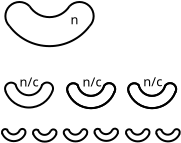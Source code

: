 <?xml version="1.0" encoding="UTF-8"?>
<dia:diagram xmlns:dia="http://www.lysator.liu.se/~alla/dia/">
  <dia:layer name="Background" visible="true">
    <dia:group>
      <dia:object type="Standard - Arc" version="0" id="O0">
        <dia:attribute name="obj_pos">
          <dia:point val="1.2,2"/>
        </dia:attribute>
        <dia:attribute name="obj_bb">
          <dia:rectangle val="1.15,1.95;5.25,3.05"/>
        </dia:attribute>
        <dia:attribute name="conn_endpoints">
          <dia:point val="1.2,2"/>
          <dia:point val="5.2,2"/>
        </dia:attribute>
        <dia:attribute name="curve_distance">
          <dia:real val="1"/>
        </dia:attribute>
      </dia:object>
      <dia:object type="Standard - Arc" version="0" id="O1">
        <dia:attribute name="obj_pos">
          <dia:point val="2.2,1"/>
        </dia:attribute>
        <dia:attribute name="obj_bb">
          <dia:rectangle val="2.15,0.95;4.25,1.6"/>
        </dia:attribute>
        <dia:attribute name="conn_endpoints">
          <dia:point val="2.2,1"/>
          <dia:point val="4.2,1"/>
        </dia:attribute>
        <dia:attribute name="curve_distance">
          <dia:real val="0.55"/>
        </dia:attribute>
      </dia:object>
      <dia:object type="Standard - Arc" version="0" id="O2">
        <dia:attribute name="obj_pos">
          <dia:point val="2.2,1"/>
        </dia:attribute>
        <dia:attribute name="obj_bb">
          <dia:rectangle val="0.943,0.743;2.271,2.071"/>
        </dia:attribute>
        <dia:attribute name="conn_endpoints">
          <dia:point val="2.2,1"/>
          <dia:point val="1.2,2"/>
        </dia:attribute>
        <dia:attribute name="curve_distance">
          <dia:real val="0.707"/>
        </dia:attribute>
      </dia:object>
      <dia:object type="Standard - Arc" version="0" id="O3">
        <dia:attribute name="obj_pos">
          <dia:point val="4.2,1"/>
        </dia:attribute>
        <dia:attribute name="obj_bb">
          <dia:rectangle val="4.129,0.743;5.457,2.071"/>
        </dia:attribute>
        <dia:attribute name="conn_endpoints">
          <dia:point val="4.2,1"/>
          <dia:point val="5.2,2"/>
        </dia:attribute>
        <dia:attribute name="curve_distance">
          <dia:real val="-0.707"/>
        </dia:attribute>
      </dia:object>
      <dia:object type="Standard - Text" version="0" id="O4">
        <dia:attribute name="obj_pos">
          <dia:point val="4.25,1.9"/>
        </dia:attribute>
        <dia:attribute name="obj_bb">
          <dia:rectangle val="4.25,1.35;4.65,2.3"/>
        </dia:attribute>
        <dia:attribute name="text">
          <dia:composite type="text">
            <dia:attribute name="string">
              <dia:string>#n#</dia:string>
            </dia:attribute>
            <dia:attribute name="font">
              <dia:font family="sans" style="0" name="Helvetica"/>
            </dia:attribute>
            <dia:attribute name="height">
              <dia:real val="0.8"/>
            </dia:attribute>
            <dia:attribute name="pos">
              <dia:point val="4.25,1.9"/>
            </dia:attribute>
            <dia:attribute name="color">
              <dia:color val="#000000"/>
            </dia:attribute>
            <dia:attribute name="alignment">
              <dia:enum val="0"/>
            </dia:attribute>
          </dia:composite>
        </dia:attribute>
      </dia:object>
    </dia:group>
    <dia:group>
      <dia:object type="Standard - Arc" version="0" id="O5">
        <dia:attribute name="obj_pos">
          <dia:point val="0.995,5.25"/>
        </dia:attribute>
        <dia:attribute name="obj_bb">
          <dia:rectangle val="0.945,5.2;3.395,6.119"/>
        </dia:attribute>
        <dia:attribute name="conn_endpoints">
          <dia:point val="0.995,5.25"/>
          <dia:point val="3.345,5.25"/>
        </dia:attribute>
        <dia:attribute name="curve_distance">
          <dia:real val="0.819"/>
        </dia:attribute>
      </dia:object>
      <dia:object type="Standard - Arc" version="0" id="O6">
        <dia:attribute name="obj_pos">
          <dia:point val="1.5,4.9"/>
        </dia:attribute>
        <dia:attribute name="obj_bb">
          <dia:rectangle val="1.45,4.85;2.883,5.506"/>
        </dia:attribute>
        <dia:attribute name="conn_endpoints">
          <dia:point val="1.5,4.9"/>
          <dia:point val="2.832,4.912"/>
        </dia:attribute>
        <dia:attribute name="curve_distance">
          <dia:real val="0.55"/>
        </dia:attribute>
      </dia:object>
      <dia:object type="Standard - Arc" version="0" id="O7">
        <dia:attribute name="obj_pos">
          <dia:point val="1.507,4.925"/>
        </dia:attribute>
        <dia:attribute name="obj_bb">
          <dia:rectangle val="0.927,4.776;1.577,5.357"/>
        </dia:attribute>
        <dia:attribute name="conn_endpoints">
          <dia:point val="1.507,4.925"/>
          <dia:point val="1.02,5.287"/>
        </dia:attribute>
        <dia:attribute name="curve_distance">
          <dia:real val="0.274"/>
        </dia:attribute>
      </dia:object>
      <dia:object type="Standard - Arc" version="0" id="O8">
        <dia:attribute name="obj_pos">
          <dia:point val="2.82,4.963"/>
        </dia:attribute>
        <dia:attribute name="obj_bb">
          <dia:rectangle val="2.751,4.769;3.426,5.344"/>
        </dia:attribute>
        <dia:attribute name="conn_endpoints">
          <dia:point val="2.82,4.963"/>
          <dia:point val="3.332,5.275"/>
        </dia:attribute>
        <dia:attribute name="curve_distance">
          <dia:real val="-0.299"/>
        </dia:attribute>
      </dia:object>
    </dia:group>
    <dia:group>
      <dia:object type="Standard - Arc" version="0" id="O9">
        <dia:attribute name="obj_pos">
          <dia:point val="7.15,5.281"/>
        </dia:attribute>
        <dia:attribute name="obj_bb">
          <dia:rectangle val="7.1,5.231;9.55,6.149"/>
        </dia:attribute>
        <dia:attribute name="conn_endpoints">
          <dia:point val="7.15,5.281"/>
          <dia:point val="9.5,5.281"/>
        </dia:attribute>
        <dia:attribute name="curve_distance">
          <dia:real val="0.819"/>
        </dia:attribute>
      </dia:object>
      <dia:object type="Standard - Arc" version="0" id="O10">
        <dia:attribute name="obj_pos">
          <dia:point val="7.655,4.931"/>
        </dia:attribute>
        <dia:attribute name="obj_bb">
          <dia:rectangle val="7.605,4.88;9.038,5.537"/>
        </dia:attribute>
        <dia:attribute name="conn_endpoints">
          <dia:point val="7.655,4.931"/>
          <dia:point val="8.988,4.943"/>
        </dia:attribute>
        <dia:attribute name="curve_distance">
          <dia:real val="0.55"/>
        </dia:attribute>
      </dia:object>
      <dia:object type="Standard - Arc" version="0" id="O11">
        <dia:attribute name="obj_pos">
          <dia:point val="7.663,4.956"/>
        </dia:attribute>
        <dia:attribute name="obj_bb">
          <dia:rectangle val="7.082,4.807;7.733,5.388"/>
        </dia:attribute>
        <dia:attribute name="conn_endpoints">
          <dia:point val="7.663,4.956"/>
          <dia:point val="7.175,5.318"/>
        </dia:attribute>
        <dia:attribute name="curve_distance">
          <dia:real val="0.274"/>
        </dia:attribute>
      </dia:object>
      <dia:object type="Standard - Arc" version="0" id="O12">
        <dia:attribute name="obj_pos">
          <dia:point val="8.975,4.993"/>
        </dia:attribute>
        <dia:attribute name="obj_bb">
          <dia:rectangle val="8.906,4.8;9.581,5.374"/>
        </dia:attribute>
        <dia:attribute name="conn_endpoints">
          <dia:point val="8.975,4.993"/>
          <dia:point val="9.488,5.306"/>
        </dia:attribute>
        <dia:attribute name="curve_distance">
          <dia:real val="-0.299"/>
        </dia:attribute>
      </dia:object>
      <dia:object type="Standard - Arc" version="0" id="O13">
        <dia:attribute name="obj_pos">
          <dia:point val="7.15,5.281"/>
        </dia:attribute>
        <dia:attribute name="obj_bb">
          <dia:rectangle val="7.1,5.231;9.55,6.149"/>
        </dia:attribute>
        <dia:attribute name="conn_endpoints">
          <dia:point val="7.15,5.281"/>
          <dia:point val="9.5,5.281"/>
        </dia:attribute>
        <dia:attribute name="curve_distance">
          <dia:real val="0.819"/>
        </dia:attribute>
      </dia:object>
      <dia:object type="Standard - Arc" version="0" id="O14">
        <dia:attribute name="obj_pos">
          <dia:point val="7.655,4.931"/>
        </dia:attribute>
        <dia:attribute name="obj_bb">
          <dia:rectangle val="7.605,4.88;9.038,5.537"/>
        </dia:attribute>
        <dia:attribute name="conn_endpoints">
          <dia:point val="7.655,4.931"/>
          <dia:point val="8.988,4.943"/>
        </dia:attribute>
        <dia:attribute name="curve_distance">
          <dia:real val="0.55"/>
        </dia:attribute>
      </dia:object>
      <dia:object type="Standard - Arc" version="0" id="O15">
        <dia:attribute name="obj_pos">
          <dia:point val="7.663,4.956"/>
        </dia:attribute>
        <dia:attribute name="obj_bb">
          <dia:rectangle val="7.082,4.807;7.733,5.388"/>
        </dia:attribute>
        <dia:attribute name="conn_endpoints">
          <dia:point val="7.663,4.956"/>
          <dia:point val="7.175,5.318"/>
        </dia:attribute>
        <dia:attribute name="curve_distance">
          <dia:real val="0.274"/>
        </dia:attribute>
      </dia:object>
      <dia:object type="Standard - Arc" version="0" id="O16">
        <dia:attribute name="obj_pos">
          <dia:point val="8.975,4.993"/>
        </dia:attribute>
        <dia:attribute name="obj_bb">
          <dia:rectangle val="8.906,4.8;9.581,5.374"/>
        </dia:attribute>
        <dia:attribute name="conn_endpoints">
          <dia:point val="8.975,4.993"/>
          <dia:point val="9.488,5.306"/>
        </dia:attribute>
        <dia:attribute name="curve_distance">
          <dia:real val="-0.299"/>
        </dia:attribute>
      </dia:object>
    </dia:group>
    <dia:group>
      <dia:object type="Standard - Arc" version="0" id="O17">
        <dia:attribute name="obj_pos">
          <dia:point val="4.1,5.281"/>
        </dia:attribute>
        <dia:attribute name="obj_bb">
          <dia:rectangle val="4.05,5.231;6.5,6.149"/>
        </dia:attribute>
        <dia:attribute name="conn_endpoints">
          <dia:point val="4.1,5.281"/>
          <dia:point val="6.45,5.281"/>
        </dia:attribute>
        <dia:attribute name="curve_distance">
          <dia:real val="0.819"/>
        </dia:attribute>
      </dia:object>
      <dia:object type="Standard - Arc" version="0" id="O18">
        <dia:attribute name="obj_pos">
          <dia:point val="4.606,4.931"/>
        </dia:attribute>
        <dia:attribute name="obj_bb">
          <dia:rectangle val="4.555,4.88;5.988,5.537"/>
        </dia:attribute>
        <dia:attribute name="conn_endpoints">
          <dia:point val="4.606,4.931"/>
          <dia:point val="5.938,4.943"/>
        </dia:attribute>
        <dia:attribute name="curve_distance">
          <dia:real val="0.55"/>
        </dia:attribute>
      </dia:object>
      <dia:object type="Standard - Arc" version="0" id="O19">
        <dia:attribute name="obj_pos">
          <dia:point val="4.613,4.956"/>
        </dia:attribute>
        <dia:attribute name="obj_bb">
          <dia:rectangle val="4.032,4.807;4.683,5.388"/>
        </dia:attribute>
        <dia:attribute name="conn_endpoints">
          <dia:point val="4.613,4.956"/>
          <dia:point val="4.125,5.318"/>
        </dia:attribute>
        <dia:attribute name="curve_distance">
          <dia:real val="0.274"/>
        </dia:attribute>
      </dia:object>
      <dia:object type="Standard - Arc" version="0" id="O20">
        <dia:attribute name="obj_pos">
          <dia:point val="5.925,4.993"/>
        </dia:attribute>
        <dia:attribute name="obj_bb">
          <dia:rectangle val="5.856,4.8;6.531,5.374"/>
        </dia:attribute>
        <dia:attribute name="conn_endpoints">
          <dia:point val="5.925,4.993"/>
          <dia:point val="6.438,5.306"/>
        </dia:attribute>
        <dia:attribute name="curve_distance">
          <dia:real val="-0.299"/>
        </dia:attribute>
      </dia:object>
      <dia:object type="Standard - Arc" version="0" id="O21">
        <dia:attribute name="obj_pos">
          <dia:point val="4.1,5.281"/>
        </dia:attribute>
        <dia:attribute name="obj_bb">
          <dia:rectangle val="4.05,5.231;6.5,6.149"/>
        </dia:attribute>
        <dia:attribute name="conn_endpoints">
          <dia:point val="4.1,5.281"/>
          <dia:point val="6.45,5.281"/>
        </dia:attribute>
        <dia:attribute name="curve_distance">
          <dia:real val="0.819"/>
        </dia:attribute>
      </dia:object>
      <dia:object type="Standard - Arc" version="0" id="O22">
        <dia:attribute name="obj_pos">
          <dia:point val="4.606,4.931"/>
        </dia:attribute>
        <dia:attribute name="obj_bb">
          <dia:rectangle val="4.555,4.88;5.988,5.537"/>
        </dia:attribute>
        <dia:attribute name="conn_endpoints">
          <dia:point val="4.606,4.931"/>
          <dia:point val="5.938,4.943"/>
        </dia:attribute>
        <dia:attribute name="curve_distance">
          <dia:real val="0.55"/>
        </dia:attribute>
      </dia:object>
      <dia:object type="Standard - Arc" version="0" id="O23">
        <dia:attribute name="obj_pos">
          <dia:point val="4.613,4.956"/>
        </dia:attribute>
        <dia:attribute name="obj_bb">
          <dia:rectangle val="4.032,4.807;4.683,5.388"/>
        </dia:attribute>
        <dia:attribute name="conn_endpoints">
          <dia:point val="4.613,4.956"/>
          <dia:point val="4.125,5.318"/>
        </dia:attribute>
        <dia:attribute name="curve_distance">
          <dia:real val="0.274"/>
        </dia:attribute>
      </dia:object>
      <dia:object type="Standard - Arc" version="0" id="O24">
        <dia:attribute name="obj_pos">
          <dia:point val="5.925,4.993"/>
        </dia:attribute>
        <dia:attribute name="obj_bb">
          <dia:rectangle val="5.856,4.8;6.531,5.374"/>
        </dia:attribute>
        <dia:attribute name="conn_endpoints">
          <dia:point val="5.925,4.993"/>
          <dia:point val="6.438,5.306"/>
        </dia:attribute>
        <dia:attribute name="curve_distance">
          <dia:real val="-0.299"/>
        </dia:attribute>
      </dia:object>
    </dia:group>
    <dia:object type="Standard - Text" version="0" id="O25">
      <dia:attribute name="obj_pos">
        <dia:point val="4.853,5.013"/>
      </dia:attribute>
      <dia:attribute name="obj_bb">
        <dia:rectangle val="4.853,4.445;5.82,5.447"/>
      </dia:attribute>
      <dia:attribute name="text">
        <dia:composite type="text">
          <dia:attribute name="string">
            <dia:string>#n/c#</dia:string>
          </dia:attribute>
          <dia:attribute name="font">
            <dia:font family="sans" style="0" name="Helvetica"/>
          </dia:attribute>
          <dia:attribute name="height">
            <dia:real val="0.8"/>
          </dia:attribute>
          <dia:attribute name="pos">
            <dia:point val="4.853,5.013"/>
          </dia:attribute>
          <dia:attribute name="color">
            <dia:color val="#000000"/>
          </dia:attribute>
          <dia:attribute name="alignment">
            <dia:enum val="0"/>
          </dia:attribute>
        </dia:composite>
      </dia:attribute>
    </dia:object>
    <dia:object type="Standard - Text" version="0" id="O26">
      <dia:attribute name="obj_pos">
        <dia:point val="7.882,5"/>
      </dia:attribute>
      <dia:attribute name="obj_bb">
        <dia:rectangle val="7.882,4.433;8.85,5.435"/>
      </dia:attribute>
      <dia:attribute name="text">
        <dia:composite type="text">
          <dia:attribute name="string">
            <dia:string>#n/c#</dia:string>
          </dia:attribute>
          <dia:attribute name="font">
            <dia:font family="sans" style="0" name="Helvetica"/>
          </dia:attribute>
          <dia:attribute name="height">
            <dia:real val="0.8"/>
          </dia:attribute>
          <dia:attribute name="pos">
            <dia:point val="7.882,5"/>
          </dia:attribute>
          <dia:attribute name="color">
            <dia:color val="#000000"/>
          </dia:attribute>
          <dia:attribute name="alignment">
            <dia:enum val="0"/>
          </dia:attribute>
        </dia:composite>
      </dia:attribute>
    </dia:object>
    <dia:object type="Standard - Text" version="0" id="O27">
      <dia:attribute name="obj_pos">
        <dia:point val="1.703,5.013"/>
      </dia:attribute>
      <dia:attribute name="obj_bb">
        <dia:rectangle val="1.703,4.445;2.67,5.447"/>
      </dia:attribute>
      <dia:attribute name="text">
        <dia:composite type="text">
          <dia:attribute name="string">
            <dia:string>#n/c#</dia:string>
          </dia:attribute>
          <dia:attribute name="font">
            <dia:font family="sans" style="0" name="Helvetica"/>
          </dia:attribute>
          <dia:attribute name="height">
            <dia:real val="0.8"/>
          </dia:attribute>
          <dia:attribute name="pos">
            <dia:point val="1.703,5.013"/>
          </dia:attribute>
          <dia:attribute name="color">
            <dia:color val="#000000"/>
          </dia:attribute>
          <dia:attribute name="alignment">
            <dia:enum val="0"/>
          </dia:attribute>
        </dia:composite>
      </dia:attribute>
    </dia:object>
    <dia:group>
      <dia:object type="Standard - Arc" version="0" id="O28">
        <dia:attribute name="obj_pos">
          <dia:point val="0.824,7.338"/>
        </dia:attribute>
        <dia:attribute name="obj_bb">
          <dia:rectangle val="0.773,7.287;2.05,7.8"/>
        </dia:attribute>
        <dia:attribute name="conn_endpoints">
          <dia:point val="0.824,7.338"/>
          <dia:point val="1.999,7.35"/>
        </dia:attribute>
        <dia:attribute name="curve_distance">
          <dia:real val="0.406"/>
        </dia:attribute>
      </dia:object>
      <dia:object type="Standard - Arc" version="0" id="O29">
        <dia:attribute name="obj_pos">
          <dia:point val="1.074,7.138"/>
        </dia:attribute>
        <dia:attribute name="obj_bb">
          <dia:rectangle val="1.019,7.083;1.766,7.463"/>
        </dia:attribute>
        <dia:attribute name="conn_endpoints">
          <dia:point val="1.074,7.138"/>
          <dia:point val="1.711,7.2"/>
        </dia:attribute>
        <dia:attribute name="curve_distance">
          <dia:real val="0.244"/>
        </dia:attribute>
      </dia:object>
      <dia:object type="Standard - Arc" version="0" id="O30">
        <dia:attribute name="obj_pos">
          <dia:point val="1.086,7.188"/>
        </dia:attribute>
        <dia:attribute name="obj_bb">
          <dia:rectangle val="0.775,7.097;1.157,7.458"/>
        </dia:attribute>
        <dia:attribute name="conn_endpoints">
          <dia:point val="1.086,7.188"/>
          <dia:point val="0.849,7.388"/>
        </dia:attribute>
        <dia:attribute name="curve_distance">
          <dia:real val="0.135"/>
        </dia:attribute>
      </dia:object>
      <dia:object type="Standard - Arc" version="0" id="O31">
        <dia:attribute name="obj_pos">
          <dia:point val="1.711,7.213"/>
        </dia:attribute>
        <dia:attribute name="obj_bb">
          <dia:rectangle val="1.643,7.087;2.048,7.444"/>
        </dia:attribute>
        <dia:attribute name="conn_endpoints">
          <dia:point val="1.711,7.213"/>
          <dia:point val="1.974,7.375"/>
        </dia:attribute>
        <dia:attribute name="curve_distance">
          <dia:real val="-0.157"/>
        </dia:attribute>
      </dia:object>
    </dia:group>
    <dia:group>
      <dia:object type="Standard - Arc" version="0" id="O32">
        <dia:attribute name="obj_pos">
          <dia:point val="2.374,7.362"/>
        </dia:attribute>
        <dia:attribute name="obj_bb">
          <dia:rectangle val="2.323,7.312;3.6,7.825"/>
        </dia:attribute>
        <dia:attribute name="conn_endpoints">
          <dia:point val="2.374,7.362"/>
          <dia:point val="3.549,7.375"/>
        </dia:attribute>
        <dia:attribute name="curve_distance">
          <dia:real val="0.406"/>
        </dia:attribute>
      </dia:object>
      <dia:object type="Standard - Arc" version="0" id="O33">
        <dia:attribute name="obj_pos">
          <dia:point val="2.624,7.162"/>
        </dia:attribute>
        <dia:attribute name="obj_bb">
          <dia:rectangle val="2.569,7.108;3.316,7.488"/>
        </dia:attribute>
        <dia:attribute name="conn_endpoints">
          <dia:point val="2.624,7.162"/>
          <dia:point val="3.261,7.225"/>
        </dia:attribute>
        <dia:attribute name="curve_distance">
          <dia:real val="0.244"/>
        </dia:attribute>
      </dia:object>
      <dia:object type="Standard - Arc" version="0" id="O34">
        <dia:attribute name="obj_pos">
          <dia:point val="2.636,7.213"/>
        </dia:attribute>
        <dia:attribute name="obj_bb">
          <dia:rectangle val="2.325,7.122;2.707,7.483"/>
        </dia:attribute>
        <dia:attribute name="conn_endpoints">
          <dia:point val="2.636,7.213"/>
          <dia:point val="2.399,7.412"/>
        </dia:attribute>
        <dia:attribute name="curve_distance">
          <dia:real val="0.135"/>
        </dia:attribute>
      </dia:object>
      <dia:object type="Standard - Arc" version="0" id="O35">
        <dia:attribute name="obj_pos">
          <dia:point val="3.261,7.237"/>
        </dia:attribute>
        <dia:attribute name="obj_bb">
          <dia:rectangle val="3.193,7.112;3.598,7.469"/>
        </dia:attribute>
        <dia:attribute name="conn_endpoints">
          <dia:point val="3.261,7.237"/>
          <dia:point val="3.524,7.4"/>
        </dia:attribute>
        <dia:attribute name="curve_distance">
          <dia:real val="-0.157"/>
        </dia:attribute>
      </dia:object>
    </dia:group>
    <dia:group>
      <dia:object type="Standard - Arc" version="0" id="O36">
        <dia:attribute name="obj_pos">
          <dia:point val="5.449,7.325"/>
        </dia:attribute>
        <dia:attribute name="obj_bb">
          <dia:rectangle val="5.398,7.274;6.675,7.787"/>
        </dia:attribute>
        <dia:attribute name="conn_endpoints">
          <dia:point val="5.449,7.325"/>
          <dia:point val="6.624,7.338"/>
        </dia:attribute>
        <dia:attribute name="curve_distance">
          <dia:real val="0.406"/>
        </dia:attribute>
      </dia:object>
      <dia:object type="Standard - Arc" version="0" id="O37">
        <dia:attribute name="obj_pos">
          <dia:point val="5.699,7.125"/>
        </dia:attribute>
        <dia:attribute name="obj_bb">
          <dia:rectangle val="5.644,7.07;6.391,7.45"/>
        </dia:attribute>
        <dia:attribute name="conn_endpoints">
          <dia:point val="5.699,7.125"/>
          <dia:point val="6.336,7.188"/>
        </dia:attribute>
        <dia:attribute name="curve_distance">
          <dia:real val="0.244"/>
        </dia:attribute>
      </dia:object>
      <dia:object type="Standard - Arc" version="0" id="O38">
        <dia:attribute name="obj_pos">
          <dia:point val="5.711,7.175"/>
        </dia:attribute>
        <dia:attribute name="obj_bb">
          <dia:rectangle val="5.4,7.085;5.782,7.445"/>
        </dia:attribute>
        <dia:attribute name="conn_endpoints">
          <dia:point val="5.711,7.175"/>
          <dia:point val="5.474,7.375"/>
        </dia:attribute>
        <dia:attribute name="curve_distance">
          <dia:real val="0.135"/>
        </dia:attribute>
      </dia:object>
      <dia:object type="Standard - Arc" version="0" id="O39">
        <dia:attribute name="obj_pos">
          <dia:point val="6.336,7.2"/>
        </dia:attribute>
        <dia:attribute name="obj_bb">
          <dia:rectangle val="6.268,7.075;6.673,7.431"/>
        </dia:attribute>
        <dia:attribute name="conn_endpoints">
          <dia:point val="6.336,7.2"/>
          <dia:point val="6.599,7.362"/>
        </dia:attribute>
        <dia:attribute name="curve_distance">
          <dia:real val="-0.157"/>
        </dia:attribute>
      </dia:object>
    </dia:group>
    <dia:group>
      <dia:object type="Standard - Arc" version="0" id="O40">
        <dia:attribute name="obj_pos">
          <dia:point val="3.911,7.35"/>
        </dia:attribute>
        <dia:attribute name="obj_bb">
          <dia:rectangle val="3.861,7.299;5.137,7.812"/>
        </dia:attribute>
        <dia:attribute name="conn_endpoints">
          <dia:point val="3.911,7.35"/>
          <dia:point val="5.086,7.362"/>
        </dia:attribute>
        <dia:attribute name="curve_distance">
          <dia:real val="0.406"/>
        </dia:attribute>
      </dia:object>
      <dia:object type="Standard - Arc" version="0" id="O41">
        <dia:attribute name="obj_pos">
          <dia:point val="4.161,7.15"/>
        </dia:attribute>
        <dia:attribute name="obj_bb">
          <dia:rectangle val="4.107,7.095;4.854,7.475"/>
        </dia:attribute>
        <dia:attribute name="conn_endpoints">
          <dia:point val="4.161,7.15"/>
          <dia:point val="4.799,7.213"/>
        </dia:attribute>
        <dia:attribute name="curve_distance">
          <dia:real val="0.244"/>
        </dia:attribute>
      </dia:object>
      <dia:object type="Standard - Arc" version="0" id="O42">
        <dia:attribute name="obj_pos">
          <dia:point val="4.174,7.2"/>
        </dia:attribute>
        <dia:attribute name="obj_bb">
          <dia:rectangle val="3.862,7.11;4.244,7.47"/>
        </dia:attribute>
        <dia:attribute name="conn_endpoints">
          <dia:point val="4.174,7.2"/>
          <dia:point val="3.936,7.4"/>
        </dia:attribute>
        <dia:attribute name="curve_distance">
          <dia:real val="0.135"/>
        </dia:attribute>
      </dia:object>
      <dia:object type="Standard - Arc" version="0" id="O43">
        <dia:attribute name="obj_pos">
          <dia:point val="4.799,7.225"/>
        </dia:attribute>
        <dia:attribute name="obj_bb">
          <dia:rectangle val="4.73,7.1;5.136,7.456"/>
        </dia:attribute>
        <dia:attribute name="conn_endpoints">
          <dia:point val="4.799,7.225"/>
          <dia:point val="5.061,7.388"/>
        </dia:attribute>
        <dia:attribute name="curve_distance">
          <dia:real val="-0.157"/>
        </dia:attribute>
      </dia:object>
    </dia:group>
    <dia:group>
      <dia:object type="Standard - Arc" version="0" id="O44">
        <dia:attribute name="obj_pos">
          <dia:point val="7.024,7.35"/>
        </dia:attribute>
        <dia:attribute name="obj_bb">
          <dia:rectangle val="6.973,7.299;8.25,7.812"/>
        </dia:attribute>
        <dia:attribute name="conn_endpoints">
          <dia:point val="7.024,7.35"/>
          <dia:point val="8.199,7.362"/>
        </dia:attribute>
        <dia:attribute name="curve_distance">
          <dia:real val="0.406"/>
        </dia:attribute>
      </dia:object>
      <dia:object type="Standard - Arc" version="0" id="O45">
        <dia:attribute name="obj_pos">
          <dia:point val="7.274,7.15"/>
        </dia:attribute>
        <dia:attribute name="obj_bb">
          <dia:rectangle val="7.219,7.095;7.966,7.475"/>
        </dia:attribute>
        <dia:attribute name="conn_endpoints">
          <dia:point val="7.274,7.15"/>
          <dia:point val="7.911,7.213"/>
        </dia:attribute>
        <dia:attribute name="curve_distance">
          <dia:real val="0.244"/>
        </dia:attribute>
      </dia:object>
      <dia:object type="Standard - Arc" version="0" id="O46">
        <dia:attribute name="obj_pos">
          <dia:point val="7.286,7.2"/>
        </dia:attribute>
        <dia:attribute name="obj_bb">
          <dia:rectangle val="6.975,7.11;7.357,7.47"/>
        </dia:attribute>
        <dia:attribute name="conn_endpoints">
          <dia:point val="7.286,7.2"/>
          <dia:point val="7.049,7.4"/>
        </dia:attribute>
        <dia:attribute name="curve_distance">
          <dia:real val="0.135"/>
        </dia:attribute>
      </dia:object>
      <dia:object type="Standard - Arc" version="0" id="O47">
        <dia:attribute name="obj_pos">
          <dia:point val="7.911,7.225"/>
        </dia:attribute>
        <dia:attribute name="obj_bb">
          <dia:rectangle val="7.843,7.1;8.248,7.456"/>
        </dia:attribute>
        <dia:attribute name="conn_endpoints">
          <dia:point val="7.911,7.225"/>
          <dia:point val="8.174,7.388"/>
        </dia:attribute>
        <dia:attribute name="curve_distance">
          <dia:real val="-0.157"/>
        </dia:attribute>
      </dia:object>
    </dia:group>
    <dia:group>
      <dia:object type="Standard - Arc" version="0" id="O48">
        <dia:attribute name="obj_pos">
          <dia:point val="8.536,7.35"/>
        </dia:attribute>
        <dia:attribute name="obj_bb">
          <dia:rectangle val="8.486,7.299;9.762,7.812"/>
        </dia:attribute>
        <dia:attribute name="conn_endpoints">
          <dia:point val="8.536,7.35"/>
          <dia:point val="9.711,7.362"/>
        </dia:attribute>
        <dia:attribute name="curve_distance">
          <dia:real val="0.406"/>
        </dia:attribute>
      </dia:object>
      <dia:object type="Standard - Arc" version="0" id="O49">
        <dia:attribute name="obj_pos">
          <dia:point val="8.786,7.15"/>
        </dia:attribute>
        <dia:attribute name="obj_bb">
          <dia:rectangle val="8.732,7.095;9.479,7.475"/>
        </dia:attribute>
        <dia:attribute name="conn_endpoints">
          <dia:point val="8.786,7.15"/>
          <dia:point val="9.424,7.213"/>
        </dia:attribute>
        <dia:attribute name="curve_distance">
          <dia:real val="0.244"/>
        </dia:attribute>
      </dia:object>
      <dia:object type="Standard - Arc" version="0" id="O50">
        <dia:attribute name="obj_pos">
          <dia:point val="8.799,7.2"/>
        </dia:attribute>
        <dia:attribute name="obj_bb">
          <dia:rectangle val="8.487,7.11;8.869,7.47"/>
        </dia:attribute>
        <dia:attribute name="conn_endpoints">
          <dia:point val="8.799,7.2"/>
          <dia:point val="8.561,7.4"/>
        </dia:attribute>
        <dia:attribute name="curve_distance">
          <dia:real val="0.135"/>
        </dia:attribute>
      </dia:object>
      <dia:object type="Standard - Arc" version="0" id="O51">
        <dia:attribute name="obj_pos">
          <dia:point val="9.424,7.225"/>
        </dia:attribute>
        <dia:attribute name="obj_bb">
          <dia:rectangle val="9.355,7.1;9.761,7.456"/>
        </dia:attribute>
        <dia:attribute name="conn_endpoints">
          <dia:point val="9.424,7.225"/>
          <dia:point val="9.686,7.388"/>
        </dia:attribute>
        <dia:attribute name="curve_distance">
          <dia:real val="-0.157"/>
        </dia:attribute>
      </dia:object>
    </dia:group>
  </dia:layer>
</dia:diagram>
